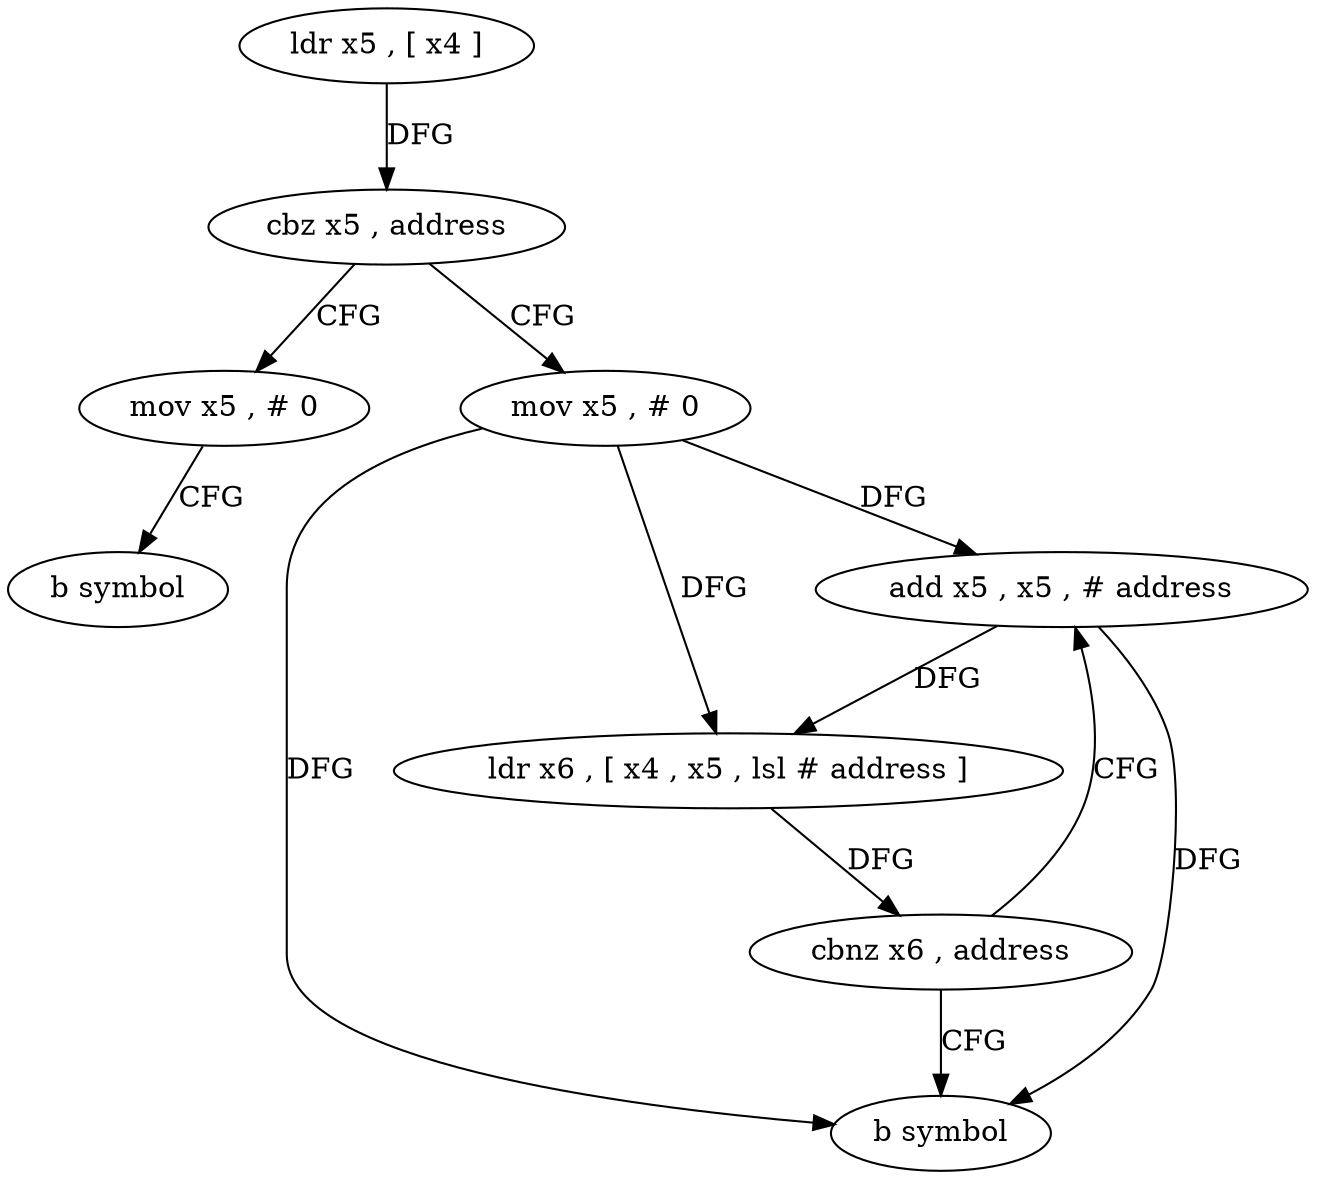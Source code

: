 digraph "func" {
"4373216" [label = "ldr x5 , [ x4 ]" ]
"4373220" [label = "cbz x5 , address" ]
"4373244" [label = "mov x5 , # 0" ]
"4373224" [label = "mov x5 , # 0" ]
"4373248" [label = "b symbol" ]
"4373228" [label = "add x5 , x5 , # address" ]
"4373232" [label = "ldr x6 , [ x4 , x5 , lsl # address ]" ]
"4373236" [label = "cbnz x6 , address" ]
"4373240" [label = "b symbol" ]
"4373216" -> "4373220" [ label = "DFG" ]
"4373220" -> "4373244" [ label = "CFG" ]
"4373220" -> "4373224" [ label = "CFG" ]
"4373244" -> "4373248" [ label = "CFG" ]
"4373224" -> "4373228" [ label = "DFG" ]
"4373224" -> "4373232" [ label = "DFG" ]
"4373224" -> "4373240" [ label = "DFG" ]
"4373228" -> "4373232" [ label = "DFG" ]
"4373228" -> "4373240" [ label = "DFG" ]
"4373232" -> "4373236" [ label = "DFG" ]
"4373236" -> "4373228" [ label = "CFG" ]
"4373236" -> "4373240" [ label = "CFG" ]
}

